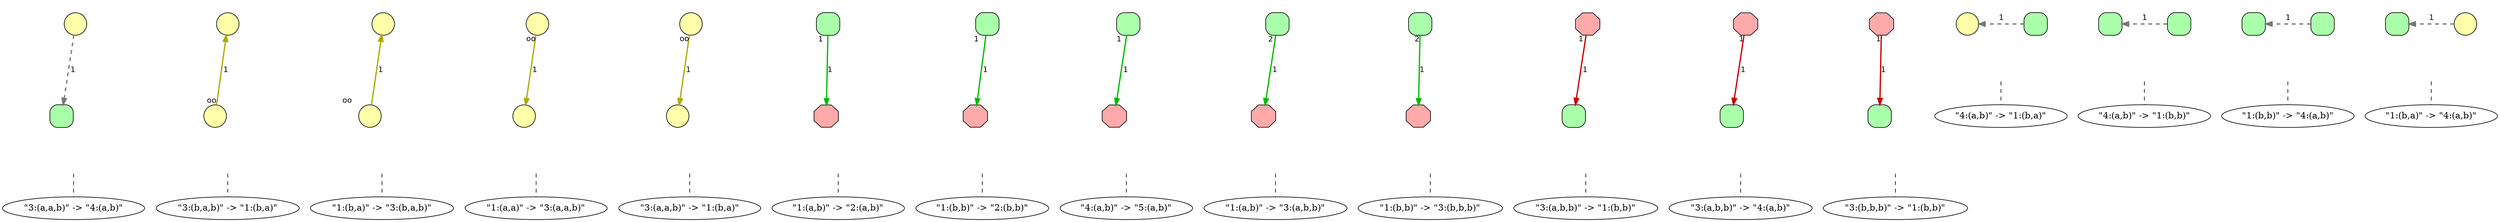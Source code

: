 
digraph{
rankdir=TB

subgraph cluster_0 {
    style=filled;
    color=transparent;
    e0_start [fillcolor="#FFFFAA", width=0.45, fontname=Courier, shape=circle, style=filled, fontsize=14, height=0.45, label=" "];
e0_end [height=0.5, width=0.51, style="filled,rounded", fontname=Courier, fillcolor="#AAFFAA", shape=box, fontsize=14, label=" "];

    e0_start -> e0_end [ pensize=5,penwidth=2,color="#777777",fontname=Helvetica,constraint=true,fontsize=12,style=dashed, minlen=2, label=1 ];
    e0_inv [style=invis]
    e0_start -> e0_inv [style=invis]
    e0_end -> e0_inv [style=invis]
};
            

subgraph cluster_1 {
    style=filled;
    color=transparent;
    e1_start [fillcolor="#FFFFAA", width=0.45, fontname=Courier, shape=circle, style=filled, fontsize=14, height=0.45, label=" "];
e1_end [fillcolor="#FFFFAA", width=0.45, fontname=Courier, shape=circle, style=filled, fontsize=14, height=0.45, label=" "];

    e1_start -> e1_end [ pensize=5,penwidth=2,fontname=Helvetica,dir=back,fontsize=12,color="#AAAA00",headlabel="         oo", minlen=2, label=1 ];
    e1_inv [style=invis]
    e1_start -> e1_inv [style=invis]
    e1_end -> e1_inv [style=invis]
};
            

subgraph cluster_2 {
    style=filled;
    color=transparent;
    e2_start [fillcolor="#FFFFAA", width=0.45, fontname=Courier, shape=circle, style=filled, fontsize=14, height=0.45, label=" "];
e2_end [fillcolor="#FFFFAA", width=0.45, fontname=Courier, shape=circle, style=filled, fontsize=14, height=0.45, label=" "];

    e2_start -> e2_end [ pensize=5,penwidth=2,fontname=Helvetica,headlabel="oo        ",dir=back,fontsize=12,color="#AAAA00", minlen=2, label=1 ];
    e2_inv [style=invis]
    e2_start -> e2_inv [style=invis]
    e2_end -> e2_inv [style=invis]
};
            

subgraph cluster_3 {
    style=filled;
    color=transparent;
    e3_start [fillcolor="#FFFFAA", width=0.45, fontname=Courier, shape=circle, style=filled, fontsize=14, height=0.45, label=" "];
e3_end [fillcolor="#FFFFAA", width=0.45, fontname=Courier, shape=circle, style=filled, fontsize=14, height=0.45, label=" "];

    e3_start -> e3_end [ pensize=5,taillabel="         oo",penwidth=2,fontname=Helvetica,fontsize=12,color="#AAAA00", minlen=2, label=1 ];
    e3_inv [style=invis]
    e3_start -> e3_inv [style=invis]
    e3_end -> e3_inv [style=invis]
};
            

subgraph cluster_4 {
    style=filled;
    color=transparent;
    e4_start [fillcolor="#FFFFAA", width=0.45, fontname=Courier, shape=circle, style=filled, fontsize=14, height=0.45, label=" "];
e4_end [fillcolor="#FFFFAA", width=0.45, fontname=Courier, shape=circle, style=filled, fontsize=14, height=0.45, label=" "];

    e4_start -> e4_end [ pensize=5,penwidth=2,fontname=Helvetica,fontsize=12,taillabel="          oo",color="#AAAA00", minlen=2, label=1 ];
    e4_inv [style=invis]
    e4_start -> e4_inv [style=invis]
    e4_end -> e4_inv [style=invis]
};
            

subgraph cluster_5 {
    style=filled;
    color=transparent;
    e5_start [height=0.5, width=0.51, style="filled,rounded", fontname=Courier, fillcolor="#AAFFAA", shape=box, fontsize=14, label=" "];
e5_end [height=0, fontname=Courier, style=filled, shape=octagon, fillcolor="#FFAAAA", width=0, fontsize=14, label=" "];

    e5_start -> e5_end [ pensize=5,penwidth=2,color="#00BB00",fontname=Helvetica,fontsize=12,taillabel=" 1  ", minlen=2, label=1 ];
    e5_inv [style=invis]
    e5_start -> e5_inv [style=invis]
    e5_end -> e5_inv [style=invis]
};
            

subgraph cluster_6 {
    style=filled;
    color=transparent;
    e6_start [height=0.5, width=0.51, style="filled,rounded", fontname=Courier, fillcolor="#AAFFAA", shape=box, fontsize=14, label=" "];
e6_end [height=0, fontname=Courier, style=filled, shape=octagon, fillcolor="#FFAAAA", width=0, fontsize=14, label=" "];

    e6_start -> e6_end [ pensize=5,penwidth=2,color="#00BB00",fontname=Helvetica,fontsize=12,taillabel="1   ", minlen=2, label=1 ];
    e6_inv [style=invis]
    e6_start -> e6_inv [style=invis]
    e6_end -> e6_inv [style=invis]
};
            

subgraph cluster_7 {
    style=filled;
    color=transparent;
    e7_start [height=0.5, width=0.51, style="filled,rounded", fontname=Courier, fillcolor="#AAFFAA", shape=box, fontsize=14, label=" "];
e7_end [height=0, fontname=Courier, style=filled, shape=octagon, fillcolor="#FFAAAA", width=0, fontsize=14, label=" "];

    e7_start -> e7_end [ pensize=5,penwidth=2,color="#00BB00",fontname=Helvetica,fontsize=12,taillabel="1  ", minlen=2, label=1 ];
    e7_inv [style=invis]
    e7_start -> e7_inv [style=invis]
    e7_end -> e7_inv [style=invis]
};
            

subgraph cluster_8 {
    style=filled;
    color=transparent;
    e8_start [height=0.5, width=0.51, style="filled,rounded", fontname=Courier, fillcolor="#AAFFAA", shape=box, fontsize=14, label=" "];
e8_end [height=0, fontname=Courier, style=filled, shape=octagon, fillcolor="#FFAAAA", width=0, fontsize=14, label=" "];

    e8_start -> e8_end [ taillabel="2 ",pensize=5,penwidth=2,color="#00BB00",fontname=Helvetica,fontsize=12, minlen=2, label=1 ];
    e8_inv [style=invis]
    e8_start -> e8_inv [style=invis]
    e8_end -> e8_inv [style=invis]
};
            

subgraph cluster_9 {
    style=filled;
    color=transparent;
    e9_start [height=0.5, width=0.51, style="filled,rounded", fontname=Courier, fillcolor="#AAFFAA", shape=box, fontsize=14, label=" "];
e9_end [height=0, fontname=Courier, style=filled, shape=octagon, fillcolor="#FFAAAA", width=0, fontsize=14, label=" "];

    e9_start -> e9_end [ pensize=5,penwidth=2,color="#00BB00",fontname=Helvetica,fontsize=12,taillabel="      2", minlen=2, label=1 ];
    e9_inv [style=invis]
    e9_start -> e9_inv [style=invis]
    e9_end -> e9_inv [style=invis]
};
            

subgraph cluster_10 {
    style=filled;
    color=transparent;
    e10_start [height=0, fontname=Courier, style=filled, shape=octagon, fillcolor="#FFAAAA", width=0, fontsize=14, label=" "];
e10_end [height=0.5, width=0.51, style="filled,rounded", fontname=Courier, fillcolor="#AAFFAA", shape=box, fontsize=14, label=" "];

    e10_start -> e10_end [ pensize=5,penwidth=2,fontname=Helvetica,fontsize=12,taillabel="1 ",color="#CC0000", minlen=2, label=1 ];
    e10_inv [style=invis]
    e10_start -> e10_inv [style=invis]
    e10_end -> e10_inv [style=invis]
};
            

subgraph cluster_11 {
    style=filled;
    color=transparent;
    e11_start [height=0, fontname=Courier, style=filled, shape=octagon, fillcolor="#FFAAAA", width=0, fontsize=14, label=" "];
e11_end [height=0.5, width=0.51, style="filled,rounded", fontname=Courier, fillcolor="#AAFFAA", shape=box, fontsize=14, label=" "];

    e11_start -> e11_end [ pensize=5,penwidth=2,taillabel="1",fontname=Helvetica,fontsize=12,color="#CC0000", minlen=2, label=1 ];
    e11_inv [style=invis]
    e11_start -> e11_inv [style=invis]
    e11_end -> e11_inv [style=invis]
};
            

subgraph cluster_12 {
    style=filled;
    color=transparent;
    e12_start [height=0, fontname=Courier, style=filled, shape=octagon, fillcolor="#FFAAAA", width=0, fontsize=14, label=" "];
e12_end [height=0.5, width=0.51, style="filled,rounded", fontname=Courier, fillcolor="#AAFFAA", shape=box, fontsize=14, label=" "];

    e12_start -> e12_end [ pensize=5,penwidth=2,fontname=Helvetica,fontsize=12,taillabel=" 1",color="#CC0000", minlen=2, label=1 ];
    e12_inv [style=invis]
    e12_start -> e12_inv [style=invis]
    e12_end -> e12_inv [style=invis]
};
            

subgraph cluster_13 {
    style=filled;
    color=transparent;
    e13_start [height=0.5, width=0.51, style="filled,rounded", fontname=Courier, fillcolor="#AAFFAA", shape=box, fontsize=14, label=" "];
e13_end [fillcolor="#FFFFAA", width=0.45, fontname=Courier, shape=circle, style=filled, fontsize=14, height=0.45, label=" "];

    e13_start -> e13_end [ pensize=5,constraint=false,taillabel="",penwidth=2,color="#777777",fontname=Helvetica,fontsize=12,style=dashed, minlen=2, label=1 ];
    e13_inv [style=invis]
    e13_start -> e13_inv [style=invis]
    e13_end -> e13_inv [style=invis]
};
            

subgraph cluster_14 {
    style=filled;
    color=transparent;
    e14_start [height=0.5, width=0.51, style="filled,rounded", fontname=Courier, fillcolor="#AAFFAA", shape=box, fontsize=14, label=" "];
e14_end [height=0.5, width=0.51, style="filled,rounded", fontname=Courier, fillcolor="#AAFFAA", shape=box, fontsize=14, label=" "];

    e14_start -> e14_end [ pensize=5,constraint=false,taillabel="",penwidth=2,color="#777777",fontname=Helvetica,fontsize=12,style=dashed, minlen=2, label=1 ];
    e14_inv [style=invis]
    e14_start -> e14_inv [style=invis]
    e14_end -> e14_inv [style=invis]
};
            

subgraph cluster_15 {
    style=filled;
    color=transparent;
    e15_start [height=0.5, width=0.51, style="filled,rounded", fontname=Courier, fillcolor="#AAFFAA", shape=box, fontsize=14, label=" "];
e15_end [height=0.5, width=0.51, style="filled,rounded", fontname=Courier, fillcolor="#AAFFAA", shape=box, fontsize=14, label=" "];

    e15_start -> e15_end [ pensize=5,constraint=false,penwidth=2,color="#777777",fontname=Helvetica,fontsize=12,style=dashed, minlen=2, label=1 ];
    e15_inv [style=invis]
    e15_start -> e15_inv [style=invis]
    e15_end -> e15_inv [style=invis]
};
            

subgraph cluster_16 {
    style=filled;
    color=transparent;
    e16_start [fillcolor="#FFFFAA", width=0.45, fontname=Courier, shape=circle, style=filled, fontsize=14, height=0.45, label=" "];
e16_end [height=0.5, width=0.51, style="filled,rounded", fontname=Courier, fillcolor="#AAFFAA", shape=box, fontsize=14, label=" "];

    e16_start -> e16_end [ pensize=5,constraint=false,penwidth=2,color="#777777",fontname=Helvetica,fontsize=12,style=dashed, minlen=2, label=1 ];
    e16_inv [style=invis]
    e16_start -> e16_inv [style=invis]
    e16_end -> e16_inv [style=invis]
};
            
n17 [ label="\"3:(a,a,b)\" -> \"4:(a,b)\""];
e0_inv -> n17 [dir=none, style=dashed];
n18 [ label="\"3:(b,a,b)\" -> \"1:(b,a)\""];
e1_inv -> n18 [dir=none, style=dashed];
n19 [ label="\"1:(b,a)\" -> \"3:(b,a,b)\""];
e2_inv -> n19 [dir=none, style=dashed];
n20 [ label="\"1:(a,a)\" -> \"3:(a,a,b)\""];
e3_inv -> n20 [dir=none, style=dashed];
n21 [ label="\"3:(a,a,b)\" -> \"1:(b,a)\""];
e4_inv -> n21 [dir=none, style=dashed];
n22 [ label="\"1:(a,b)\" -> \"2:(a,b)\""];
e5_inv -> n22 [dir=none, style=dashed];
n23 [ label="\"1:(b,b)\" -> \"2:(b,b)\""];
e6_inv -> n23 [dir=none, style=dashed];
n24 [ label="\"4:(a,b)\" -> \"5:(a,b)\""];
e7_inv -> n24 [dir=none, style=dashed];
n25 [ label="\"1:(a,b)\" -> \"3:(a,b,b)\""];
e8_inv -> n25 [dir=none, style=dashed];
n26 [ label="\"1:(b,b)\" -> \"3:(b,b,b)\""];
e9_inv -> n26 [dir=none, style=dashed];
n27 [ label="\"3:(a,b,b)\" -> \"1:(b,b)\""];
e10_inv -> n27 [dir=none, style=dashed];
n28 [ label="\"3:(a,b,b)\" -> \"4:(a,b)\""];
e11_inv -> n28 [dir=none, style=dashed];
n29 [ label="\"3:(b,b,b)\" -> \"1:(b,b)\""];
e12_inv -> n29 [dir=none, style=dashed];
n30 [ label="\"4:(a,b)\" -> \"1:(b,a)\""];
e13_inv -> n30 [dir=none, style=dashed];
n31 [ label="\"4:(a,b)\" -> \"1:(b,b)\""];
e14_inv -> n31 [dir=none, style=dashed];
n32 [ label="\"1:(b,b)\" -> \"4:(a,b)\""];
e15_inv -> n32 [dir=none, style=dashed];
n33 [ label="\"1:(b,a)\" -> \"4:(a,b)\""];
e16_inv -> n33 [dir=none, style=dashed];

}
            
